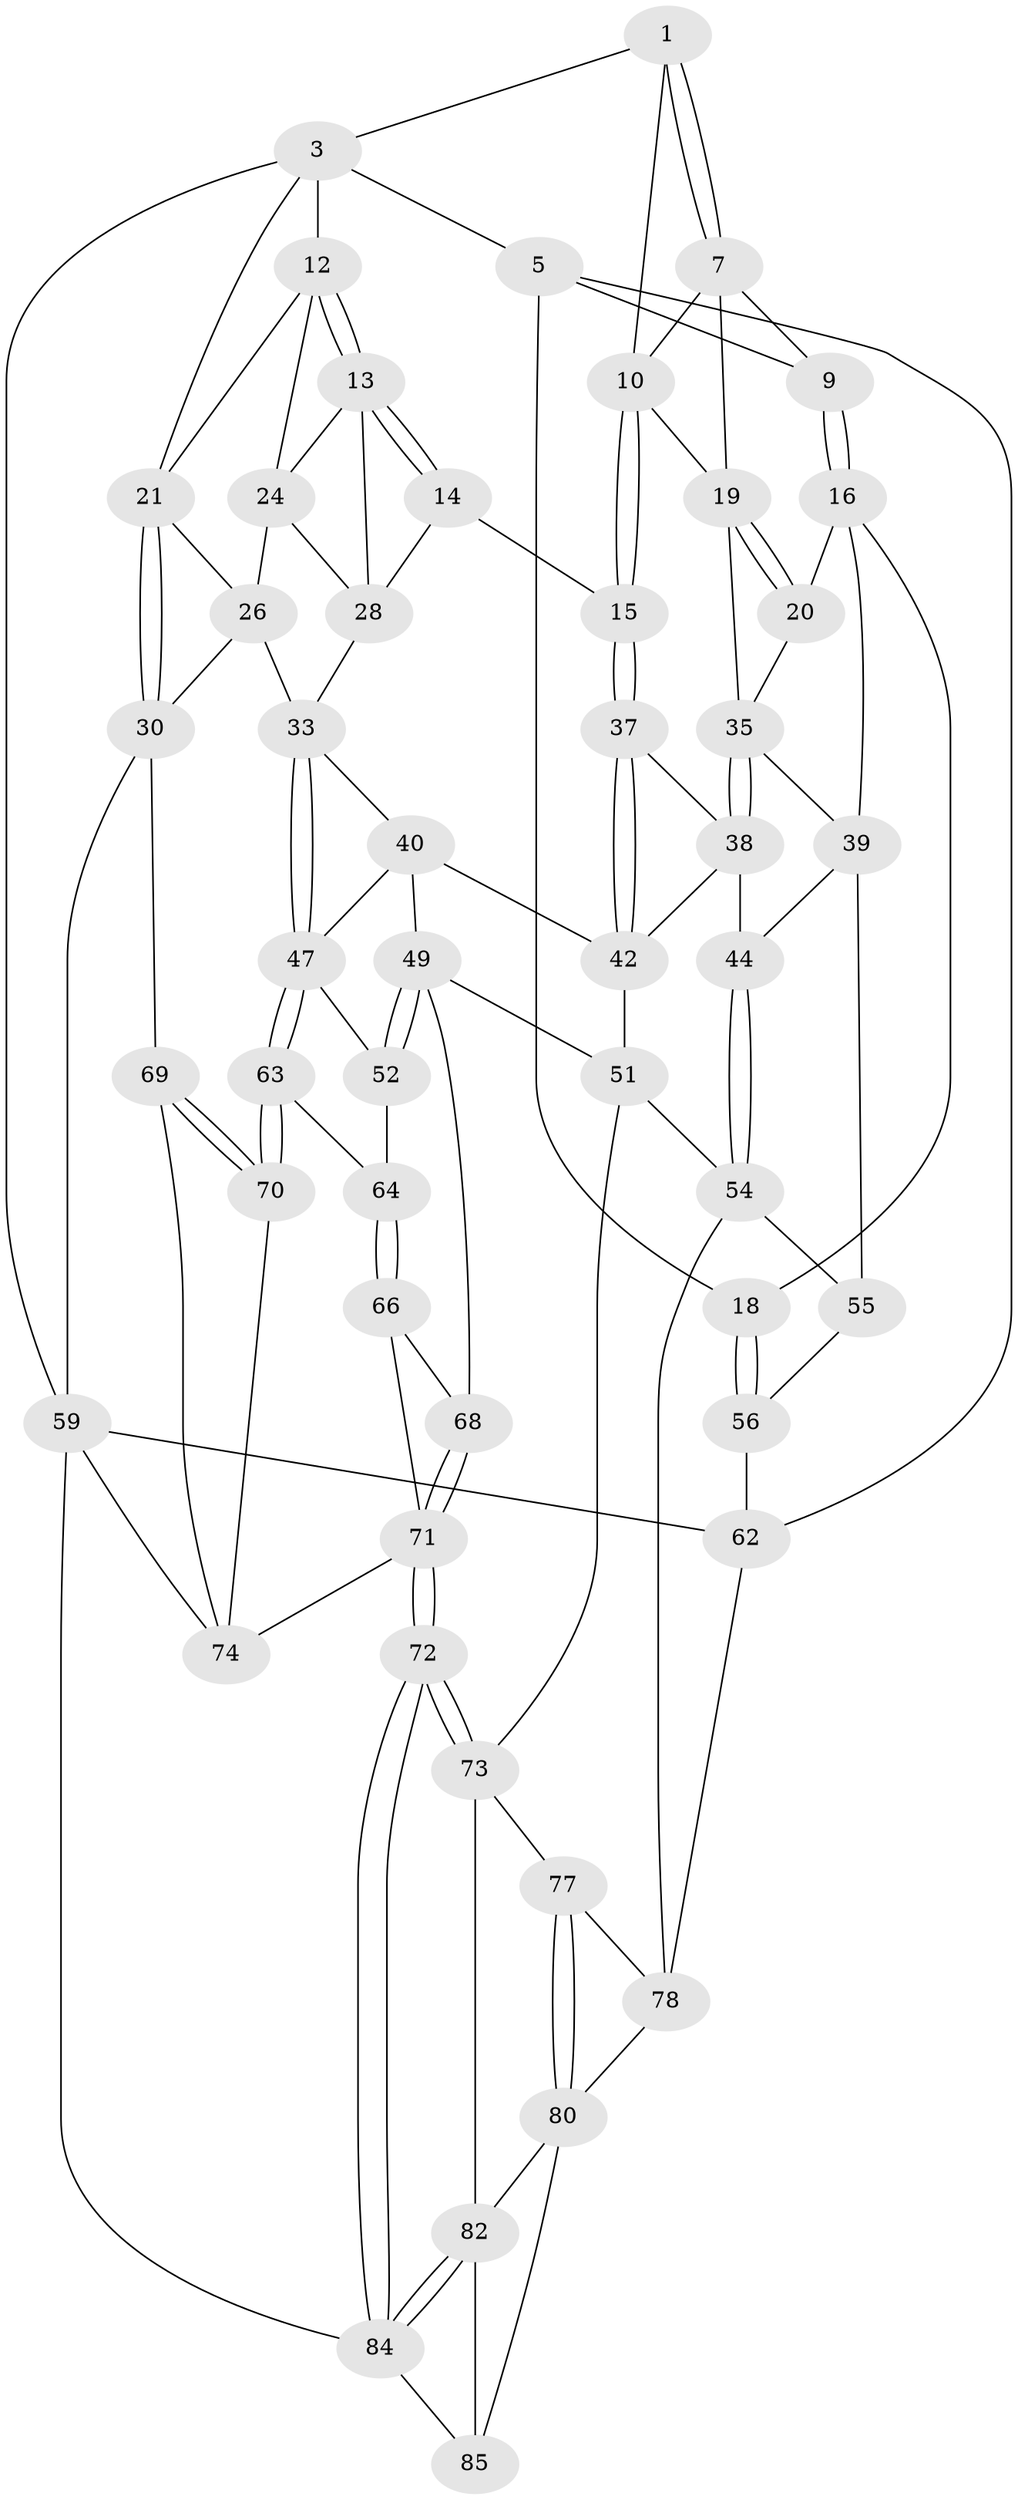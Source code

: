// original degree distribution, {3: 0.022727272727272728, 4: 0.23863636363636365, 5: 0.5227272727272727, 6: 0.2159090909090909}
// Generated by graph-tools (version 1.1) at 2025/11/02/27/25 16:11:55]
// undirected, 52 vertices, 119 edges
graph export_dot {
graph [start="1"]
  node [color=gray90,style=filled];
  1 [pos="+0.3294851640137586+0",super="+2"];
  3 [pos="+0.7249660655251361+0",super="+4"];
  5 [pos="+0+0",super="+6"];
  7 [pos="+0.2821601002321961+0.10095188465845965",super="+8"];
  9 [pos="+0.13715364774902783+0"];
  10 [pos="+0.48695523563875326+0.09540952779524274",super="+11"];
  12 [pos="+0.7038999532216683+0.04697256796376853",super="+23"];
  13 [pos="+0.7004313162386028+0.0599464137944571",super="+25"];
  14 [pos="+0.6304309772905026+0.12608049497021914"];
  15 [pos="+0.5064812267047794+0.12576115375261543"];
  16 [pos="+0.08902173001397722+0.16236890437530704",super="+17"];
  18 [pos="+0+0.2157845339705082"];
  19 [pos="+0.19837033960942632+0.1299373288103733",super="+32"];
  20 [pos="+0.09223678184128899+0.16246665025728044"];
  21 [pos="+1+0",super="+22"];
  24 [pos="+0.815546217178803+0.09316080511929342",super="+27"];
  26 [pos="+0.8559264711817457+0.1498371079913932",super="+31"];
  28 [pos="+0.7917527891875424+0.16937303221147984",super="+29"];
  30 [pos="+1+0.34131326428665126",super="+60"];
  33 [pos="+0.9192445729689012+0.38940049549863254",super="+34"];
  35 [pos="+0.2818908606545142+0.22803835652938556",super="+36"];
  37 [pos="+0.4858521733437518+0.26023562597724326"];
  38 [pos="+0.30101538134826716+0.25939732635452567",super="+43"];
  39 [pos="+0.14992619768651017+0.3826450358909601",super="+45"];
  40 [pos="+0.6477230831786015+0.3216640955688223",super="+41"];
  42 [pos="+0.49605665960669587+0.28840375990240363",super="+46"];
  44 [pos="+0.17003691204793167+0.4026281756166948"];
  47 [pos="+0.8413397953349603+0.49612480304152307",super="+48"];
  49 [pos="+0.4997192595887842+0.47701299393486407",super="+50"];
  51 [pos="+0.39892392544792377+0.5284695625393233",super="+53"];
  52 [pos="+0.5720704597135381+0.4957457009652859"];
  54 [pos="+0.173236864342966+0.5774975236731873",super="+57"];
  55 [pos="+0.056351510373557616+0.4374736942545484",super="+58"];
  56 [pos="+0+0.39707055497529314",super="+61"];
  59 [pos="+1+1",super="+88"];
  62 [pos="+0+1"];
  63 [pos="+0.8241758515111139+0.5536544051417286"];
  64 [pos="+0.7423048665212526+0.5756882448094041",super="+65"];
  66 [pos="+0.615319604232533+0.6665055025835153",super="+67"];
  68 [pos="+0.430270572175391+0.5334440550416882"];
  69 [pos="+1+0.8621026962983159"];
  70 [pos="+0.8469141720269655+0.646349116063834"];
  71 [pos="+0.4652344151304151+0.7831228515291689",super="+75"];
  72 [pos="+0.4471617295272582+0.807114382466141"];
  73 [pos="+0.24607055801577976+0.6665616276154567",super="+76"];
  74 [pos="+0.7254509118873119+0.7928744644884405",super="+87"];
  77 [pos="+0.14499986389878422+0.7840972936691153"];
  78 [pos="+0.1023942175459994+0.7691617451220504",super="+79"];
  80 [pos="+0.14344634108284737+0.8154055778999676",super="+81"];
  82 [pos="+0.2306044045140508+0.8111776336722886",super="+83"];
  84 [pos="+0.44020097522559776+0.8639473632026579",super="+86"];
  85 [pos="+0.17208669198479137+1"];
  1 -- 7;
  1 -- 7;
  1 -- 10;
  1 -- 3;
  3 -- 12;
  3 -- 59;
  3 -- 5;
  3 -- 21;
  5 -- 18;
  5 -- 62;
  5 -- 9;
  7 -- 9;
  7 -- 19;
  7 -- 10;
  9 -- 16;
  9 -- 16;
  10 -- 15;
  10 -- 15;
  10 -- 19;
  12 -- 13;
  12 -- 13;
  12 -- 24;
  12 -- 21;
  13 -- 14;
  13 -- 14;
  13 -- 24;
  13 -- 28;
  14 -- 15;
  14 -- 28;
  15 -- 37;
  15 -- 37;
  16 -- 20;
  16 -- 18;
  16 -- 39;
  18 -- 56;
  18 -- 56;
  19 -- 20;
  19 -- 20;
  19 -- 35;
  20 -- 35;
  21 -- 30;
  21 -- 30;
  21 -- 26;
  24 -- 26;
  24 -- 28;
  26 -- 33;
  26 -- 30;
  28 -- 33;
  30 -- 59;
  30 -- 69;
  33 -- 47;
  33 -- 47;
  33 -- 40;
  35 -- 38;
  35 -- 38;
  35 -- 39;
  37 -- 38;
  37 -- 42;
  37 -- 42;
  38 -- 42;
  38 -- 44;
  39 -- 44;
  39 -- 55;
  40 -- 47;
  40 -- 49;
  40 -- 42;
  42 -- 51;
  44 -- 54;
  44 -- 54;
  47 -- 63;
  47 -- 63;
  47 -- 52;
  49 -- 52;
  49 -- 52;
  49 -- 51;
  49 -- 68;
  51 -- 73;
  51 -- 54;
  52 -- 64;
  54 -- 78;
  54 -- 55;
  55 -- 56 [weight=2];
  56 -- 62;
  59 -- 62;
  59 -- 74;
  59 -- 84;
  62 -- 78;
  63 -- 64;
  63 -- 70;
  63 -- 70;
  64 -- 66 [weight=2];
  64 -- 66;
  66 -- 68;
  66 -- 71;
  68 -- 71;
  68 -- 71;
  69 -- 70;
  69 -- 70;
  69 -- 74;
  70 -- 74;
  71 -- 72;
  71 -- 72;
  71 -- 74;
  72 -- 73;
  72 -- 73;
  72 -- 84;
  72 -- 84;
  73 -- 82;
  73 -- 77;
  77 -- 78;
  77 -- 80;
  77 -- 80;
  78 -- 80;
  80 -- 85;
  80 -- 82;
  82 -- 84;
  82 -- 84;
  82 -- 85;
  84 -- 85;
}
